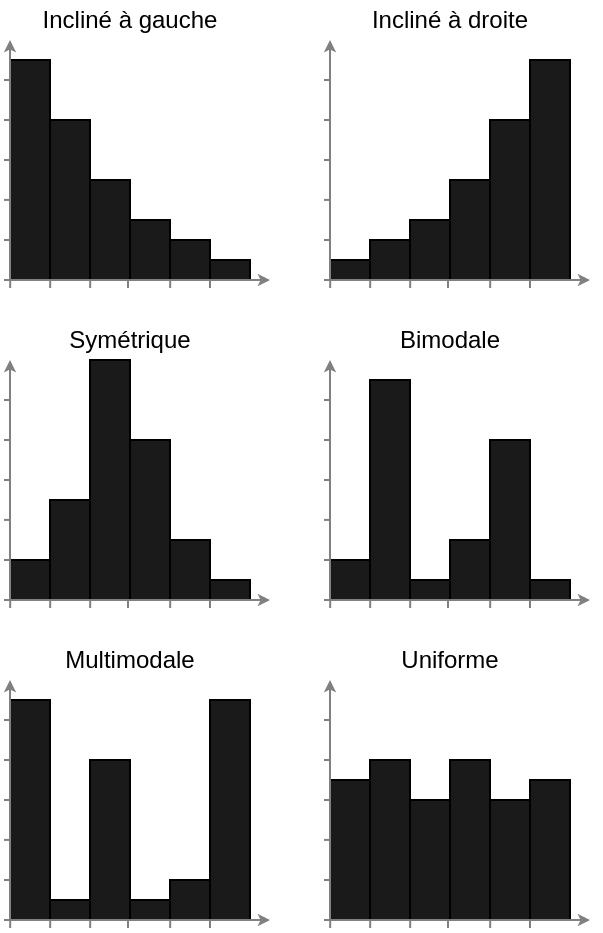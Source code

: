 <mxfile version="20.8.16" type="device"><diagram name="Page-1" id="JI2C_AWCgreuQB9VEFK7"><mxGraphModel dx="919" dy="599" grid="1" gridSize="10" guides="1" tooltips="1" connect="1" arrows="1" fold="1" page="1" pageScale="1" pageWidth="827" pageHeight="1169" math="0" shadow="0"><root><mxCell id="0"/><mxCell id="1" parent="0"/><mxCell id="PobTTA-h2yIlyyJ0iC97-1" value="" style="rounded=0;whiteSpace=wrap;html=1;fillColor=#1A1A1A;strokeColor=#000000;" vertex="1" parent="1"><mxGeometry x="200" y="210" width="20" height="110" as="geometry"/></mxCell><mxCell id="PobTTA-h2yIlyyJ0iC97-2" value="" style="rounded=0;whiteSpace=wrap;html=1;fillColor=#1A1A1A;strokeColor=#000000;" vertex="1" parent="1"><mxGeometry x="220" y="240" width="20" height="80" as="geometry"/></mxCell><mxCell id="PobTTA-h2yIlyyJ0iC97-3" value="" style="rounded=0;whiteSpace=wrap;html=1;fillColor=#1A1A1A;strokeColor=#000000;" vertex="1" parent="1"><mxGeometry x="240" y="270" width="20" height="50" as="geometry"/></mxCell><mxCell id="PobTTA-h2yIlyyJ0iC97-4" value="" style="rounded=0;whiteSpace=wrap;html=1;fillColor=#1A1A1A;strokeColor=#000000;" vertex="1" parent="1"><mxGeometry x="260" y="290" width="20" height="30" as="geometry"/></mxCell><mxCell id="PobTTA-h2yIlyyJ0iC97-5" value="" style="rounded=0;whiteSpace=wrap;html=1;fillColor=#1A1A1A;strokeColor=#000000;" vertex="1" parent="1"><mxGeometry x="280" y="300" width="20" height="20" as="geometry"/></mxCell><mxCell id="PobTTA-h2yIlyyJ0iC97-6" value="" style="rounded=0;whiteSpace=wrap;html=1;fillColor=#1A1A1A;strokeColor=#000000;" vertex="1" parent="1"><mxGeometry x="300" y="310" width="20" height="10" as="geometry"/></mxCell><mxCell id="PobTTA-h2yIlyyJ0iC97-8" value="" style="rounded=0;whiteSpace=wrap;html=1;fillColor=#1A1A1A;strokeColor=#000000;" vertex="1" parent="1"><mxGeometry x="460" y="210" width="20" height="110" as="geometry"/></mxCell><mxCell id="PobTTA-h2yIlyyJ0iC97-9" value="" style="rounded=0;whiteSpace=wrap;html=1;fillColor=#1A1A1A;strokeColor=#000000;" vertex="1" parent="1"><mxGeometry x="440" y="240" width="20" height="80" as="geometry"/></mxCell><mxCell id="PobTTA-h2yIlyyJ0iC97-10" value="" style="rounded=0;whiteSpace=wrap;html=1;fillColor=#1A1A1A;strokeColor=#000000;" vertex="1" parent="1"><mxGeometry x="420" y="270" width="20" height="50" as="geometry"/></mxCell><mxCell id="PobTTA-h2yIlyyJ0iC97-11" value="" style="rounded=0;whiteSpace=wrap;html=1;fillColor=#1A1A1A;strokeColor=#000000;" vertex="1" parent="1"><mxGeometry x="400" y="290" width="20" height="30" as="geometry"/></mxCell><mxCell id="PobTTA-h2yIlyyJ0iC97-12" value="" style="rounded=0;whiteSpace=wrap;html=1;fillColor=#1A1A1A;strokeColor=#000000;" vertex="1" parent="1"><mxGeometry x="380" y="300" width="20" height="20" as="geometry"/></mxCell><mxCell id="PobTTA-h2yIlyyJ0iC97-13" value="" style="rounded=0;whiteSpace=wrap;html=1;fillColor=#1A1A1A;strokeColor=#000000;" vertex="1" parent="1"><mxGeometry x="360" y="310" width="20" height="10" as="geometry"/></mxCell><mxCell id="PobTTA-h2yIlyyJ0iC97-14" value="" style="rounded=0;whiteSpace=wrap;html=1;fillColor=#1A1A1A;strokeColor=#000000;" vertex="1" parent="1"><mxGeometry x="240" y="360" width="20" height="120" as="geometry"/></mxCell><mxCell id="PobTTA-h2yIlyyJ0iC97-15" value="" style="rounded=0;whiteSpace=wrap;html=1;fillColor=#1A1A1A;strokeColor=#000000;" vertex="1" parent="1"><mxGeometry x="260" y="400" width="20" height="80" as="geometry"/></mxCell><mxCell id="PobTTA-h2yIlyyJ0iC97-16" value="" style="rounded=0;whiteSpace=wrap;html=1;fillColor=#1A1A1A;strokeColor=#000000;" vertex="1" parent="1"><mxGeometry x="220" y="430" width="20" height="50" as="geometry"/></mxCell><mxCell id="PobTTA-h2yIlyyJ0iC97-17" value="" style="rounded=0;whiteSpace=wrap;html=1;fillColor=#1A1A1A;strokeColor=#000000;" vertex="1" parent="1"><mxGeometry x="280" y="450" width="20" height="30" as="geometry"/></mxCell><mxCell id="PobTTA-h2yIlyyJ0iC97-18" value="" style="rounded=0;whiteSpace=wrap;html=1;fillColor=#1A1A1A;strokeColor=#000000;" vertex="1" parent="1"><mxGeometry x="200" y="460" width="20" height="20" as="geometry"/></mxCell><mxCell id="PobTTA-h2yIlyyJ0iC97-19" value="" style="rounded=0;whiteSpace=wrap;html=1;fillColor=#1A1A1A;strokeColor=#000000;" vertex="1" parent="1"><mxGeometry x="300" y="470" width="20" height="10" as="geometry"/></mxCell><mxCell id="PobTTA-h2yIlyyJ0iC97-20" value="" style="rounded=0;whiteSpace=wrap;html=1;fillColor=#1A1A1A;strokeColor=#000000;" vertex="1" parent="1"><mxGeometry x="380" y="370" width="20" height="110" as="geometry"/></mxCell><mxCell id="PobTTA-h2yIlyyJ0iC97-21" value="" style="rounded=0;whiteSpace=wrap;html=1;fillColor=#1A1A1A;strokeColor=#000000;" vertex="1" parent="1"><mxGeometry x="440" y="400" width="20" height="80" as="geometry"/></mxCell><mxCell id="PobTTA-h2yIlyyJ0iC97-24" value="" style="rounded=0;whiteSpace=wrap;html=1;fillColor=#1A1A1A;strokeColor=#000000;" vertex="1" parent="1"><mxGeometry x="360" y="460" width="20" height="20" as="geometry"/></mxCell><mxCell id="PobTTA-h2yIlyyJ0iC97-25" value="" style="rounded=0;whiteSpace=wrap;html=1;fillColor=#1A1A1A;strokeColor=#000000;" vertex="1" parent="1"><mxGeometry x="460" y="470" width="20" height="10" as="geometry"/></mxCell><mxCell id="PobTTA-h2yIlyyJ0iC97-26" value="" style="rounded=0;whiteSpace=wrap;html=1;fillColor=#1A1A1A;strokeColor=#000000;" vertex="1" parent="1"><mxGeometry x="420" y="450" width="20" height="30" as="geometry"/></mxCell><mxCell id="PobTTA-h2yIlyyJ0iC97-27" value="" style="rounded=0;whiteSpace=wrap;html=1;fillColor=#1A1A1A;strokeColor=#000000;" vertex="1" parent="1"><mxGeometry x="400" y="470" width="20" height="10" as="geometry"/></mxCell><mxCell id="PobTTA-h2yIlyyJ0iC97-28" value="" style="rounded=0;whiteSpace=wrap;html=1;fillColor=#1A1A1A;strokeColor=#000000;" vertex="1" parent="1"><mxGeometry x="200" y="530" width="20" height="110" as="geometry"/></mxCell><mxCell id="PobTTA-h2yIlyyJ0iC97-29" value="" style="rounded=0;whiteSpace=wrap;html=1;fillColor=#1A1A1A;strokeColor=#000000;" vertex="1" parent="1"><mxGeometry x="240" y="560" width="20" height="80" as="geometry"/></mxCell><mxCell id="PobTTA-h2yIlyyJ0iC97-30" value="" style="rounded=0;whiteSpace=wrap;html=1;fillColor=#1A1A1A;strokeColor=#000000;" vertex="1" parent="1"><mxGeometry x="280" y="620" width="20" height="20" as="geometry"/></mxCell><mxCell id="PobTTA-h2yIlyyJ0iC97-31" value="" style="rounded=0;whiteSpace=wrap;html=1;fillColor=#1A1A1A;strokeColor=#000000;" vertex="1" parent="1"><mxGeometry x="260" y="630" width="20" height="10" as="geometry"/></mxCell><mxCell id="PobTTA-h2yIlyyJ0iC97-33" value="" style="rounded=0;whiteSpace=wrap;html=1;fillColor=#1A1A1A;strokeColor=#000000;" vertex="1" parent="1"><mxGeometry x="220" y="630" width="20" height="10" as="geometry"/></mxCell><mxCell id="PobTTA-h2yIlyyJ0iC97-34" value="Symétrique" style="text;html=1;strokeColor=none;fillColor=none;align=center;verticalAlign=middle;whiteSpace=wrap;rounded=0;" vertex="1" parent="1"><mxGeometry x="200" y="340" width="120" height="20" as="geometry"/></mxCell><mxCell id="PobTTA-h2yIlyyJ0iC97-35" value="Bimodale" style="text;html=1;strokeColor=none;fillColor=none;align=center;verticalAlign=middle;whiteSpace=wrap;rounded=0;" vertex="1" parent="1"><mxGeometry x="360" y="340" width="120" height="20" as="geometry"/></mxCell><mxCell id="PobTTA-h2yIlyyJ0iC97-36" value="Incliné à gauche" style="text;html=1;strokeColor=none;fillColor=none;align=center;verticalAlign=middle;whiteSpace=wrap;rounded=0;" vertex="1" parent="1"><mxGeometry x="200" y="180" width="120" height="20" as="geometry"/></mxCell><mxCell id="PobTTA-h2yIlyyJ0iC97-37" value="Incliné à droite" style="text;html=1;strokeColor=none;fillColor=none;align=center;verticalAlign=middle;whiteSpace=wrap;rounded=0;" vertex="1" parent="1"><mxGeometry x="360" y="180" width="120" height="20" as="geometry"/></mxCell><mxCell id="PobTTA-h2yIlyyJ0iC97-38" value="" style="rounded=0;whiteSpace=wrap;html=1;fillColor=#1A1A1A;strokeColor=#000000;" vertex="1" parent="1"><mxGeometry x="300" y="530" width="20" height="110" as="geometry"/></mxCell><mxCell id="PobTTA-h2yIlyyJ0iC97-39" value="Multimodale" style="text;html=1;strokeColor=none;fillColor=none;align=center;verticalAlign=middle;whiteSpace=wrap;rounded=0;" vertex="1" parent="1"><mxGeometry x="200" y="500" width="120" height="20" as="geometry"/></mxCell><mxCell id="PobTTA-h2yIlyyJ0iC97-46" value="Uniforme" style="text;html=1;strokeColor=none;fillColor=none;align=center;verticalAlign=middle;whiteSpace=wrap;rounded=0;" vertex="1" parent="1"><mxGeometry x="360" y="500" width="120" height="20" as="geometry"/></mxCell><mxCell id="PobTTA-h2yIlyyJ0iC97-50" value="" style="rounded=0;whiteSpace=wrap;html=1;fillColor=#1A1A1A;strokeColor=#000000;" vertex="1" parent="1"><mxGeometry x="380" y="560" width="20" height="80" as="geometry"/></mxCell><mxCell id="PobTTA-h2yIlyyJ0iC97-51" value="" style="rounded=0;whiteSpace=wrap;html=1;fillColor=#1A1A1A;strokeColor=#000000;" vertex="1" parent="1"><mxGeometry x="360" y="570" width="20" height="70" as="geometry"/></mxCell><mxCell id="PobTTA-h2yIlyyJ0iC97-52" value="" style="rounded=0;whiteSpace=wrap;html=1;fillColor=#1A1A1A;strokeColor=#000000;" vertex="1" parent="1"><mxGeometry x="400" y="580" width="20" height="60" as="geometry"/></mxCell><mxCell id="PobTTA-h2yIlyyJ0iC97-53" value="" style="rounded=0;whiteSpace=wrap;html=1;fillColor=#1A1A1A;strokeColor=#000000;" vertex="1" parent="1"><mxGeometry x="420" y="560" width="20" height="80" as="geometry"/></mxCell><mxCell id="PobTTA-h2yIlyyJ0iC97-54" value="" style="rounded=0;whiteSpace=wrap;html=1;fillColor=#1A1A1A;strokeColor=#000000;" vertex="1" parent="1"><mxGeometry x="460" y="570" width="20" height="70" as="geometry"/></mxCell><mxCell id="PobTTA-h2yIlyyJ0iC97-55" value="" style="rounded=0;whiteSpace=wrap;html=1;fillColor=#1A1A1A;strokeColor=#000000;" vertex="1" parent="1"><mxGeometry x="440" y="580" width="20" height="60" as="geometry"/></mxCell><mxCell id="PobTTA-h2yIlyyJ0iC97-149" value="" style="group" vertex="1" connectable="0" parent="1"><mxGeometry x="197" y="520" width="123" height="124.0" as="geometry"/></mxCell><mxCell id="PobTTA-h2yIlyyJ0iC97-69" value="" style="endArrow=classic;html=1;rounded=0;strokeColor=#808080;endSize=3;" edge="1" parent="PobTTA-h2yIlyyJ0iC97-149"><mxGeometry width="50" height="50" relative="1" as="geometry"><mxPoint x="3" y="120" as="sourcePoint"/><mxPoint x="3" as="targetPoint"/></mxGeometry></mxCell><mxCell id="PobTTA-h2yIlyyJ0iC97-70" value="" style="endArrow=classic;html=1;rounded=0;strokeColor=#808080;endSize=3;" edge="1" parent="PobTTA-h2yIlyyJ0iC97-149"><mxGeometry width="50" height="50" relative="1" as="geometry"><mxPoint x="3" y="120" as="sourcePoint"/><mxPoint x="133" y="120" as="targetPoint"/></mxGeometry></mxCell><mxCell id="PobTTA-h2yIlyyJ0iC97-114" value="" style="group" vertex="1" connectable="0" parent="PobTTA-h2yIlyyJ0iC97-149"><mxGeometry y="20" width="3" height="100" as="geometry"/></mxCell><mxCell id="PobTTA-h2yIlyyJ0iC97-115" value="" style="endArrow=none;html=1;rounded=0;strokeColor=#808080;fontSize=11;fontColor=#CCCCCC;" edge="1" parent="PobTTA-h2yIlyyJ0iC97-114"><mxGeometry width="50" height="50" relative="1" as="geometry"><mxPoint as="sourcePoint"/><mxPoint x="3" as="targetPoint"/></mxGeometry></mxCell><mxCell id="PobTTA-h2yIlyyJ0iC97-116" value="" style="endArrow=none;html=1;rounded=0;strokeColor=#808080;fontSize=11;fontColor=#CCCCCC;" edge="1" parent="PobTTA-h2yIlyyJ0iC97-114"><mxGeometry width="50" height="50" relative="1" as="geometry"><mxPoint y="20" as="sourcePoint"/><mxPoint x="3" y="20" as="targetPoint"/></mxGeometry></mxCell><mxCell id="PobTTA-h2yIlyyJ0iC97-117" value="" style="endArrow=none;html=1;rounded=0;strokeColor=#808080;fontSize=11;fontColor=#CCCCCC;" edge="1" parent="PobTTA-h2yIlyyJ0iC97-114"><mxGeometry width="50" height="50" relative="1" as="geometry"><mxPoint y="40" as="sourcePoint"/><mxPoint x="3" y="40" as="targetPoint"/></mxGeometry></mxCell><mxCell id="PobTTA-h2yIlyyJ0iC97-118" value="" style="endArrow=none;html=1;rounded=0;strokeColor=#808080;fontSize=11;fontColor=#CCCCCC;" edge="1" parent="PobTTA-h2yIlyyJ0iC97-114"><mxGeometry width="50" height="50" relative="1" as="geometry"><mxPoint y="59.95" as="sourcePoint"/><mxPoint x="3" y="59.95" as="targetPoint"/></mxGeometry></mxCell><mxCell id="PobTTA-h2yIlyyJ0iC97-119" value="" style="endArrow=none;html=1;rounded=0;strokeColor=#808080;fontSize=11;fontColor=#CCCCCC;" edge="1" parent="PobTTA-h2yIlyyJ0iC97-114"><mxGeometry width="50" height="50" relative="1" as="geometry"><mxPoint y="80" as="sourcePoint"/><mxPoint x="3" y="80" as="targetPoint"/></mxGeometry></mxCell><mxCell id="PobTTA-h2yIlyyJ0iC97-120" value="" style="endArrow=none;html=1;rounded=0;strokeColor=#808080;fontSize=11;fontColor=#CCCCCC;" edge="1" parent="PobTTA-h2yIlyyJ0iC97-114"><mxGeometry width="50" height="50" relative="1" as="geometry"><mxPoint y="100" as="sourcePoint"/><mxPoint x="3" y="100" as="targetPoint"/></mxGeometry></mxCell><mxCell id="PobTTA-h2yIlyyJ0iC97-128" value="" style="group" vertex="1" connectable="0" parent="PobTTA-h2yIlyyJ0iC97-149"><mxGeometry x="3.09" y="120" width="99.91" height="4.0" as="geometry"/></mxCell><mxCell id="PobTTA-h2yIlyyJ0iC97-129" value="" style="endArrow=none;html=1;rounded=0;strokeColor=#808080;fontSize=11;fontColor=#CCCCCC;" edge="1" parent="PobTTA-h2yIlyyJ0iC97-128"><mxGeometry width="50" height="50" relative="1" as="geometry"><mxPoint y="4.0" as="sourcePoint"/><mxPoint y="5.684e-14" as="targetPoint"/></mxGeometry></mxCell><mxCell id="PobTTA-h2yIlyyJ0iC97-130" value="" style="endArrow=none;html=1;rounded=0;strokeColor=#808080;fontSize=11;fontColor=#CCCCCC;" edge="1" parent="PobTTA-h2yIlyyJ0iC97-128"><mxGeometry width="50" height="50" relative="1" as="geometry"><mxPoint x="20" y="4.0" as="sourcePoint"/><mxPoint x="20" y="5.684e-14" as="targetPoint"/></mxGeometry></mxCell><mxCell id="PobTTA-h2yIlyyJ0iC97-131" value="" style="endArrow=none;html=1;rounded=0;strokeColor=#808080;fontSize=11;fontColor=#CCCCCC;" edge="1" parent="PobTTA-h2yIlyyJ0iC97-128"><mxGeometry width="50" height="50" relative="1" as="geometry"><mxPoint x="40" y="4.0" as="sourcePoint"/><mxPoint x="40" as="targetPoint"/></mxGeometry></mxCell><mxCell id="PobTTA-h2yIlyyJ0iC97-132" value="" style="endArrow=none;html=1;rounded=0;strokeColor=#808080;fontSize=11;fontColor=#CCCCCC;" edge="1" parent="PobTTA-h2yIlyyJ0iC97-128"><mxGeometry width="50" height="50" relative="1" as="geometry"><mxPoint x="58.91" y="4.0" as="sourcePoint"/><mxPoint x="58.91" as="targetPoint"/></mxGeometry></mxCell><mxCell id="PobTTA-h2yIlyyJ0iC97-133" value="" style="endArrow=none;html=1;rounded=0;strokeColor=#808080;fontSize=11;fontColor=#CCCCCC;" edge="1" parent="PobTTA-h2yIlyyJ0iC97-128"><mxGeometry width="50" height="50" relative="1" as="geometry"><mxPoint x="80" y="4.0" as="sourcePoint"/><mxPoint x="80" as="targetPoint"/></mxGeometry></mxCell><mxCell id="PobTTA-h2yIlyyJ0iC97-134" value="" style="endArrow=none;html=1;rounded=0;strokeColor=#808080;fontSize=11;fontColor=#CCCCCC;" edge="1" parent="PobTTA-h2yIlyyJ0iC97-128"><mxGeometry width="50" height="50" relative="1" as="geometry"><mxPoint x="99.91" y="4.0" as="sourcePoint"/><mxPoint x="99.91" as="targetPoint"/></mxGeometry></mxCell><mxCell id="PobTTA-h2yIlyyJ0iC97-150" value="" style="group" vertex="1" connectable="0" parent="1"><mxGeometry x="357" y="520" width="123" height="124.0" as="geometry"/></mxCell><mxCell id="PobTTA-h2yIlyyJ0iC97-151" value="" style="endArrow=classic;html=1;rounded=0;strokeColor=#808080;endSize=3;" edge="1" parent="PobTTA-h2yIlyyJ0iC97-150"><mxGeometry width="50" height="50" relative="1" as="geometry"><mxPoint x="3" y="120" as="sourcePoint"/><mxPoint x="3" as="targetPoint"/></mxGeometry></mxCell><mxCell id="PobTTA-h2yIlyyJ0iC97-152" value="" style="endArrow=classic;html=1;rounded=0;strokeColor=#808080;endSize=3;" edge="1" parent="PobTTA-h2yIlyyJ0iC97-150"><mxGeometry width="50" height="50" relative="1" as="geometry"><mxPoint x="3" y="120" as="sourcePoint"/><mxPoint x="133" y="120" as="targetPoint"/></mxGeometry></mxCell><mxCell id="PobTTA-h2yIlyyJ0iC97-153" value="" style="group" vertex="1" connectable="0" parent="PobTTA-h2yIlyyJ0iC97-150"><mxGeometry y="20" width="3" height="100" as="geometry"/></mxCell><mxCell id="PobTTA-h2yIlyyJ0iC97-154" value="" style="endArrow=none;html=1;rounded=0;strokeColor=#808080;fontSize=11;fontColor=#CCCCCC;" edge="1" parent="PobTTA-h2yIlyyJ0iC97-153"><mxGeometry width="50" height="50" relative="1" as="geometry"><mxPoint as="sourcePoint"/><mxPoint x="3" as="targetPoint"/></mxGeometry></mxCell><mxCell id="PobTTA-h2yIlyyJ0iC97-155" value="" style="endArrow=none;html=1;rounded=0;strokeColor=#808080;fontSize=11;fontColor=#CCCCCC;" edge="1" parent="PobTTA-h2yIlyyJ0iC97-153"><mxGeometry width="50" height="50" relative="1" as="geometry"><mxPoint y="20" as="sourcePoint"/><mxPoint x="3" y="20" as="targetPoint"/></mxGeometry></mxCell><mxCell id="PobTTA-h2yIlyyJ0iC97-156" value="" style="endArrow=none;html=1;rounded=0;strokeColor=#808080;fontSize=11;fontColor=#CCCCCC;" edge="1" parent="PobTTA-h2yIlyyJ0iC97-153"><mxGeometry width="50" height="50" relative="1" as="geometry"><mxPoint y="40" as="sourcePoint"/><mxPoint x="3" y="40" as="targetPoint"/></mxGeometry></mxCell><mxCell id="PobTTA-h2yIlyyJ0iC97-157" value="" style="endArrow=none;html=1;rounded=0;strokeColor=#808080;fontSize=11;fontColor=#CCCCCC;" edge="1" parent="PobTTA-h2yIlyyJ0iC97-153"><mxGeometry width="50" height="50" relative="1" as="geometry"><mxPoint y="59.95" as="sourcePoint"/><mxPoint x="3" y="59.95" as="targetPoint"/></mxGeometry></mxCell><mxCell id="PobTTA-h2yIlyyJ0iC97-158" value="" style="endArrow=none;html=1;rounded=0;strokeColor=#808080;fontSize=11;fontColor=#CCCCCC;" edge="1" parent="PobTTA-h2yIlyyJ0iC97-153"><mxGeometry width="50" height="50" relative="1" as="geometry"><mxPoint y="80" as="sourcePoint"/><mxPoint x="3" y="80" as="targetPoint"/></mxGeometry></mxCell><mxCell id="PobTTA-h2yIlyyJ0iC97-159" value="" style="endArrow=none;html=1;rounded=0;strokeColor=#808080;fontSize=11;fontColor=#CCCCCC;" edge="1" parent="PobTTA-h2yIlyyJ0iC97-153"><mxGeometry width="50" height="50" relative="1" as="geometry"><mxPoint y="100" as="sourcePoint"/><mxPoint x="3" y="100" as="targetPoint"/></mxGeometry></mxCell><mxCell id="PobTTA-h2yIlyyJ0iC97-160" value="" style="group" vertex="1" connectable="0" parent="PobTTA-h2yIlyyJ0iC97-150"><mxGeometry x="3.09" y="120" width="99.91" height="4.0" as="geometry"/></mxCell><mxCell id="PobTTA-h2yIlyyJ0iC97-161" value="" style="endArrow=none;html=1;rounded=0;strokeColor=#808080;fontSize=11;fontColor=#CCCCCC;" edge="1" parent="PobTTA-h2yIlyyJ0iC97-160"><mxGeometry width="50" height="50" relative="1" as="geometry"><mxPoint y="4.0" as="sourcePoint"/><mxPoint y="5.684e-14" as="targetPoint"/></mxGeometry></mxCell><mxCell id="PobTTA-h2yIlyyJ0iC97-162" value="" style="endArrow=none;html=1;rounded=0;strokeColor=#808080;fontSize=11;fontColor=#CCCCCC;" edge="1" parent="PobTTA-h2yIlyyJ0iC97-160"><mxGeometry width="50" height="50" relative="1" as="geometry"><mxPoint x="20" y="4.0" as="sourcePoint"/><mxPoint x="20" y="5.684e-14" as="targetPoint"/></mxGeometry></mxCell><mxCell id="PobTTA-h2yIlyyJ0iC97-163" value="" style="endArrow=none;html=1;rounded=0;strokeColor=#808080;fontSize=11;fontColor=#CCCCCC;" edge="1" parent="PobTTA-h2yIlyyJ0iC97-160"><mxGeometry width="50" height="50" relative="1" as="geometry"><mxPoint x="40" y="4.0" as="sourcePoint"/><mxPoint x="40" as="targetPoint"/></mxGeometry></mxCell><mxCell id="PobTTA-h2yIlyyJ0iC97-164" value="" style="endArrow=none;html=1;rounded=0;strokeColor=#808080;fontSize=11;fontColor=#CCCCCC;" edge="1" parent="PobTTA-h2yIlyyJ0iC97-160"><mxGeometry width="50" height="50" relative="1" as="geometry"><mxPoint x="58.91" y="4.0" as="sourcePoint"/><mxPoint x="58.91" as="targetPoint"/></mxGeometry></mxCell><mxCell id="PobTTA-h2yIlyyJ0iC97-165" value="" style="endArrow=none;html=1;rounded=0;strokeColor=#808080;fontSize=11;fontColor=#CCCCCC;" edge="1" parent="PobTTA-h2yIlyyJ0iC97-160"><mxGeometry width="50" height="50" relative="1" as="geometry"><mxPoint x="80" y="4.0" as="sourcePoint"/><mxPoint x="80" as="targetPoint"/></mxGeometry></mxCell><mxCell id="PobTTA-h2yIlyyJ0iC97-166" value="" style="endArrow=none;html=1;rounded=0;strokeColor=#808080;fontSize=11;fontColor=#CCCCCC;" edge="1" parent="PobTTA-h2yIlyyJ0iC97-160"><mxGeometry width="50" height="50" relative="1" as="geometry"><mxPoint x="99.91" y="4.0" as="sourcePoint"/><mxPoint x="99.91" as="targetPoint"/></mxGeometry></mxCell><mxCell id="PobTTA-h2yIlyyJ0iC97-167" value="" style="group" vertex="1" connectable="0" parent="1"><mxGeometry x="357" y="360" width="123" height="124.0" as="geometry"/></mxCell><mxCell id="PobTTA-h2yIlyyJ0iC97-168" value="" style="endArrow=classic;html=1;rounded=0;strokeColor=#808080;endSize=3;" edge="1" parent="PobTTA-h2yIlyyJ0iC97-167"><mxGeometry width="50" height="50" relative="1" as="geometry"><mxPoint x="3" y="120" as="sourcePoint"/><mxPoint x="3" as="targetPoint"/></mxGeometry></mxCell><mxCell id="PobTTA-h2yIlyyJ0iC97-169" value="" style="endArrow=classic;html=1;rounded=0;strokeColor=#808080;endSize=3;" edge="1" parent="PobTTA-h2yIlyyJ0iC97-167"><mxGeometry width="50" height="50" relative="1" as="geometry"><mxPoint x="3" y="120" as="sourcePoint"/><mxPoint x="133" y="120" as="targetPoint"/></mxGeometry></mxCell><mxCell id="PobTTA-h2yIlyyJ0iC97-170" value="" style="group" vertex="1" connectable="0" parent="PobTTA-h2yIlyyJ0iC97-167"><mxGeometry y="20" width="3" height="100" as="geometry"/></mxCell><mxCell id="PobTTA-h2yIlyyJ0iC97-171" value="" style="endArrow=none;html=1;rounded=0;strokeColor=#808080;fontSize=11;fontColor=#CCCCCC;" edge="1" parent="PobTTA-h2yIlyyJ0iC97-170"><mxGeometry width="50" height="50" relative="1" as="geometry"><mxPoint as="sourcePoint"/><mxPoint x="3" as="targetPoint"/></mxGeometry></mxCell><mxCell id="PobTTA-h2yIlyyJ0iC97-172" value="" style="endArrow=none;html=1;rounded=0;strokeColor=#808080;fontSize=11;fontColor=#CCCCCC;" edge="1" parent="PobTTA-h2yIlyyJ0iC97-170"><mxGeometry width="50" height="50" relative="1" as="geometry"><mxPoint y="20" as="sourcePoint"/><mxPoint x="3" y="20" as="targetPoint"/></mxGeometry></mxCell><mxCell id="PobTTA-h2yIlyyJ0iC97-173" value="" style="endArrow=none;html=1;rounded=0;strokeColor=#808080;fontSize=11;fontColor=#CCCCCC;" edge="1" parent="PobTTA-h2yIlyyJ0iC97-170"><mxGeometry width="50" height="50" relative="1" as="geometry"><mxPoint y="40" as="sourcePoint"/><mxPoint x="3" y="40" as="targetPoint"/></mxGeometry></mxCell><mxCell id="PobTTA-h2yIlyyJ0iC97-174" value="" style="endArrow=none;html=1;rounded=0;strokeColor=#808080;fontSize=11;fontColor=#CCCCCC;" edge="1" parent="PobTTA-h2yIlyyJ0iC97-170"><mxGeometry width="50" height="50" relative="1" as="geometry"><mxPoint y="59.95" as="sourcePoint"/><mxPoint x="3" y="59.95" as="targetPoint"/></mxGeometry></mxCell><mxCell id="PobTTA-h2yIlyyJ0iC97-175" value="" style="endArrow=none;html=1;rounded=0;strokeColor=#808080;fontSize=11;fontColor=#CCCCCC;" edge="1" parent="PobTTA-h2yIlyyJ0iC97-170"><mxGeometry width="50" height="50" relative="1" as="geometry"><mxPoint y="80" as="sourcePoint"/><mxPoint x="3" y="80" as="targetPoint"/></mxGeometry></mxCell><mxCell id="PobTTA-h2yIlyyJ0iC97-176" value="" style="endArrow=none;html=1;rounded=0;strokeColor=#808080;fontSize=11;fontColor=#CCCCCC;" edge="1" parent="PobTTA-h2yIlyyJ0iC97-170"><mxGeometry width="50" height="50" relative="1" as="geometry"><mxPoint y="100" as="sourcePoint"/><mxPoint x="3" y="100" as="targetPoint"/></mxGeometry></mxCell><mxCell id="PobTTA-h2yIlyyJ0iC97-177" value="" style="group" vertex="1" connectable="0" parent="PobTTA-h2yIlyyJ0iC97-167"><mxGeometry x="3.09" y="120" width="99.91" height="4.0" as="geometry"/></mxCell><mxCell id="PobTTA-h2yIlyyJ0iC97-178" value="" style="endArrow=none;html=1;rounded=0;strokeColor=#808080;fontSize=11;fontColor=#CCCCCC;" edge="1" parent="PobTTA-h2yIlyyJ0iC97-177"><mxGeometry width="50" height="50" relative="1" as="geometry"><mxPoint y="4.0" as="sourcePoint"/><mxPoint y="5.684e-14" as="targetPoint"/></mxGeometry></mxCell><mxCell id="PobTTA-h2yIlyyJ0iC97-179" value="" style="endArrow=none;html=1;rounded=0;strokeColor=#808080;fontSize=11;fontColor=#CCCCCC;" edge="1" parent="PobTTA-h2yIlyyJ0iC97-177"><mxGeometry width="50" height="50" relative="1" as="geometry"><mxPoint x="20" y="4.0" as="sourcePoint"/><mxPoint x="20" y="5.684e-14" as="targetPoint"/></mxGeometry></mxCell><mxCell id="PobTTA-h2yIlyyJ0iC97-180" value="" style="endArrow=none;html=1;rounded=0;strokeColor=#808080;fontSize=11;fontColor=#CCCCCC;" edge="1" parent="PobTTA-h2yIlyyJ0iC97-177"><mxGeometry width="50" height="50" relative="1" as="geometry"><mxPoint x="40" y="4.0" as="sourcePoint"/><mxPoint x="40" as="targetPoint"/></mxGeometry></mxCell><mxCell id="PobTTA-h2yIlyyJ0iC97-181" value="" style="endArrow=none;html=1;rounded=0;strokeColor=#808080;fontSize=11;fontColor=#CCCCCC;" edge="1" parent="PobTTA-h2yIlyyJ0iC97-177"><mxGeometry width="50" height="50" relative="1" as="geometry"><mxPoint x="58.91" y="4.0" as="sourcePoint"/><mxPoint x="58.91" as="targetPoint"/></mxGeometry></mxCell><mxCell id="PobTTA-h2yIlyyJ0iC97-182" value="" style="endArrow=none;html=1;rounded=0;strokeColor=#808080;fontSize=11;fontColor=#CCCCCC;" edge="1" parent="PobTTA-h2yIlyyJ0iC97-177"><mxGeometry width="50" height="50" relative="1" as="geometry"><mxPoint x="80" y="4.0" as="sourcePoint"/><mxPoint x="80" as="targetPoint"/></mxGeometry></mxCell><mxCell id="PobTTA-h2yIlyyJ0iC97-183" value="" style="endArrow=none;html=1;rounded=0;strokeColor=#808080;fontSize=11;fontColor=#CCCCCC;" edge="1" parent="PobTTA-h2yIlyyJ0iC97-177"><mxGeometry width="50" height="50" relative="1" as="geometry"><mxPoint x="99.91" y="4.0" as="sourcePoint"/><mxPoint x="99.91" as="targetPoint"/></mxGeometry></mxCell><mxCell id="PobTTA-h2yIlyyJ0iC97-184" value="" style="group" vertex="1" connectable="0" parent="1"><mxGeometry x="197" y="360" width="123" height="124.0" as="geometry"/></mxCell><mxCell id="PobTTA-h2yIlyyJ0iC97-185" value="" style="endArrow=classic;html=1;rounded=0;strokeColor=#808080;endSize=3;" edge="1" parent="PobTTA-h2yIlyyJ0iC97-184"><mxGeometry width="50" height="50" relative="1" as="geometry"><mxPoint x="3" y="120" as="sourcePoint"/><mxPoint x="3" as="targetPoint"/></mxGeometry></mxCell><mxCell id="PobTTA-h2yIlyyJ0iC97-186" value="" style="endArrow=classic;html=1;rounded=0;strokeColor=#808080;endSize=3;" edge="1" parent="PobTTA-h2yIlyyJ0iC97-184"><mxGeometry width="50" height="50" relative="1" as="geometry"><mxPoint x="3" y="120" as="sourcePoint"/><mxPoint x="133" y="120" as="targetPoint"/></mxGeometry></mxCell><mxCell id="PobTTA-h2yIlyyJ0iC97-187" value="" style="group" vertex="1" connectable="0" parent="PobTTA-h2yIlyyJ0iC97-184"><mxGeometry y="20" width="3" height="100" as="geometry"/></mxCell><mxCell id="PobTTA-h2yIlyyJ0iC97-188" value="" style="endArrow=none;html=1;rounded=0;strokeColor=#808080;fontSize=11;fontColor=#CCCCCC;" edge="1" parent="PobTTA-h2yIlyyJ0iC97-187"><mxGeometry width="50" height="50" relative="1" as="geometry"><mxPoint as="sourcePoint"/><mxPoint x="3" as="targetPoint"/></mxGeometry></mxCell><mxCell id="PobTTA-h2yIlyyJ0iC97-189" value="" style="endArrow=none;html=1;rounded=0;strokeColor=#808080;fontSize=11;fontColor=#CCCCCC;" edge="1" parent="PobTTA-h2yIlyyJ0iC97-187"><mxGeometry width="50" height="50" relative="1" as="geometry"><mxPoint y="20" as="sourcePoint"/><mxPoint x="3" y="20" as="targetPoint"/></mxGeometry></mxCell><mxCell id="PobTTA-h2yIlyyJ0iC97-190" value="" style="endArrow=none;html=1;rounded=0;strokeColor=#808080;fontSize=11;fontColor=#CCCCCC;" edge="1" parent="PobTTA-h2yIlyyJ0iC97-187"><mxGeometry width="50" height="50" relative="1" as="geometry"><mxPoint y="40" as="sourcePoint"/><mxPoint x="3" y="40" as="targetPoint"/></mxGeometry></mxCell><mxCell id="PobTTA-h2yIlyyJ0iC97-191" value="" style="endArrow=none;html=1;rounded=0;strokeColor=#808080;fontSize=11;fontColor=#CCCCCC;" edge="1" parent="PobTTA-h2yIlyyJ0iC97-187"><mxGeometry width="50" height="50" relative="1" as="geometry"><mxPoint y="59.95" as="sourcePoint"/><mxPoint x="3" y="59.95" as="targetPoint"/></mxGeometry></mxCell><mxCell id="PobTTA-h2yIlyyJ0iC97-192" value="" style="endArrow=none;html=1;rounded=0;strokeColor=#808080;fontSize=11;fontColor=#CCCCCC;" edge="1" parent="PobTTA-h2yIlyyJ0iC97-187"><mxGeometry width="50" height="50" relative="1" as="geometry"><mxPoint y="80" as="sourcePoint"/><mxPoint x="3" y="80" as="targetPoint"/></mxGeometry></mxCell><mxCell id="PobTTA-h2yIlyyJ0iC97-193" value="" style="endArrow=none;html=1;rounded=0;strokeColor=#808080;fontSize=11;fontColor=#CCCCCC;" edge="1" parent="PobTTA-h2yIlyyJ0iC97-187"><mxGeometry width="50" height="50" relative="1" as="geometry"><mxPoint y="100" as="sourcePoint"/><mxPoint x="3" y="100" as="targetPoint"/></mxGeometry></mxCell><mxCell id="PobTTA-h2yIlyyJ0iC97-194" value="" style="group" vertex="1" connectable="0" parent="PobTTA-h2yIlyyJ0iC97-184"><mxGeometry x="3.09" y="120" width="99.91" height="4.0" as="geometry"/></mxCell><mxCell id="PobTTA-h2yIlyyJ0iC97-195" value="" style="endArrow=none;html=1;rounded=0;strokeColor=#808080;fontSize=11;fontColor=#CCCCCC;" edge="1" parent="PobTTA-h2yIlyyJ0iC97-194"><mxGeometry width="50" height="50" relative="1" as="geometry"><mxPoint y="4.0" as="sourcePoint"/><mxPoint y="5.684e-14" as="targetPoint"/></mxGeometry></mxCell><mxCell id="PobTTA-h2yIlyyJ0iC97-196" value="" style="endArrow=none;html=1;rounded=0;strokeColor=#808080;fontSize=11;fontColor=#CCCCCC;" edge="1" parent="PobTTA-h2yIlyyJ0iC97-194"><mxGeometry width="50" height="50" relative="1" as="geometry"><mxPoint x="20" y="4.0" as="sourcePoint"/><mxPoint x="20" y="5.684e-14" as="targetPoint"/></mxGeometry></mxCell><mxCell id="PobTTA-h2yIlyyJ0iC97-197" value="" style="endArrow=none;html=1;rounded=0;strokeColor=#808080;fontSize=11;fontColor=#CCCCCC;" edge="1" parent="PobTTA-h2yIlyyJ0iC97-194"><mxGeometry width="50" height="50" relative="1" as="geometry"><mxPoint x="40" y="4.0" as="sourcePoint"/><mxPoint x="40" as="targetPoint"/></mxGeometry></mxCell><mxCell id="PobTTA-h2yIlyyJ0iC97-198" value="" style="endArrow=none;html=1;rounded=0;strokeColor=#808080;fontSize=11;fontColor=#CCCCCC;" edge="1" parent="PobTTA-h2yIlyyJ0iC97-194"><mxGeometry width="50" height="50" relative="1" as="geometry"><mxPoint x="58.91" y="4.0" as="sourcePoint"/><mxPoint x="58.91" as="targetPoint"/></mxGeometry></mxCell><mxCell id="PobTTA-h2yIlyyJ0iC97-199" value="" style="endArrow=none;html=1;rounded=0;strokeColor=#808080;fontSize=11;fontColor=#CCCCCC;" edge="1" parent="PobTTA-h2yIlyyJ0iC97-194"><mxGeometry width="50" height="50" relative="1" as="geometry"><mxPoint x="80" y="4.0" as="sourcePoint"/><mxPoint x="80" as="targetPoint"/></mxGeometry></mxCell><mxCell id="PobTTA-h2yIlyyJ0iC97-200" value="" style="endArrow=none;html=1;rounded=0;strokeColor=#808080;fontSize=11;fontColor=#CCCCCC;" edge="1" parent="PobTTA-h2yIlyyJ0iC97-194"><mxGeometry width="50" height="50" relative="1" as="geometry"><mxPoint x="99.91" y="4.0" as="sourcePoint"/><mxPoint x="99.91" as="targetPoint"/></mxGeometry></mxCell><mxCell id="PobTTA-h2yIlyyJ0iC97-201" value="" style="group" vertex="1" connectable="0" parent="1"><mxGeometry x="357" y="200" width="123" height="124.0" as="geometry"/></mxCell><mxCell id="PobTTA-h2yIlyyJ0iC97-202" value="" style="endArrow=classic;html=1;rounded=0;strokeColor=#808080;endSize=3;" edge="1" parent="PobTTA-h2yIlyyJ0iC97-201"><mxGeometry width="50" height="50" relative="1" as="geometry"><mxPoint x="3" y="120" as="sourcePoint"/><mxPoint x="3" as="targetPoint"/></mxGeometry></mxCell><mxCell id="PobTTA-h2yIlyyJ0iC97-203" value="" style="endArrow=classic;html=1;rounded=0;strokeColor=#808080;endSize=3;" edge="1" parent="PobTTA-h2yIlyyJ0iC97-201"><mxGeometry width="50" height="50" relative="1" as="geometry"><mxPoint x="3" y="120" as="sourcePoint"/><mxPoint x="133" y="120" as="targetPoint"/></mxGeometry></mxCell><mxCell id="PobTTA-h2yIlyyJ0iC97-204" value="" style="group" vertex="1" connectable="0" parent="PobTTA-h2yIlyyJ0iC97-201"><mxGeometry y="20" width="3" height="100" as="geometry"/></mxCell><mxCell id="PobTTA-h2yIlyyJ0iC97-205" value="" style="endArrow=none;html=1;rounded=0;strokeColor=#808080;fontSize=11;fontColor=#CCCCCC;" edge="1" parent="PobTTA-h2yIlyyJ0iC97-204"><mxGeometry width="50" height="50" relative="1" as="geometry"><mxPoint as="sourcePoint"/><mxPoint x="3" as="targetPoint"/></mxGeometry></mxCell><mxCell id="PobTTA-h2yIlyyJ0iC97-206" value="" style="endArrow=none;html=1;rounded=0;strokeColor=#808080;fontSize=11;fontColor=#CCCCCC;" edge="1" parent="PobTTA-h2yIlyyJ0iC97-204"><mxGeometry width="50" height="50" relative="1" as="geometry"><mxPoint y="20" as="sourcePoint"/><mxPoint x="3" y="20" as="targetPoint"/></mxGeometry></mxCell><mxCell id="PobTTA-h2yIlyyJ0iC97-207" value="" style="endArrow=none;html=1;rounded=0;strokeColor=#808080;fontSize=11;fontColor=#CCCCCC;" edge="1" parent="PobTTA-h2yIlyyJ0iC97-204"><mxGeometry width="50" height="50" relative="1" as="geometry"><mxPoint y="40" as="sourcePoint"/><mxPoint x="3" y="40" as="targetPoint"/></mxGeometry></mxCell><mxCell id="PobTTA-h2yIlyyJ0iC97-208" value="" style="endArrow=none;html=1;rounded=0;strokeColor=#808080;fontSize=11;fontColor=#CCCCCC;" edge="1" parent="PobTTA-h2yIlyyJ0iC97-204"><mxGeometry width="50" height="50" relative="1" as="geometry"><mxPoint y="59.95" as="sourcePoint"/><mxPoint x="3" y="59.95" as="targetPoint"/></mxGeometry></mxCell><mxCell id="PobTTA-h2yIlyyJ0iC97-209" value="" style="endArrow=none;html=1;rounded=0;strokeColor=#808080;fontSize=11;fontColor=#CCCCCC;" edge="1" parent="PobTTA-h2yIlyyJ0iC97-204"><mxGeometry width="50" height="50" relative="1" as="geometry"><mxPoint y="80" as="sourcePoint"/><mxPoint x="3" y="80" as="targetPoint"/></mxGeometry></mxCell><mxCell id="PobTTA-h2yIlyyJ0iC97-210" value="" style="endArrow=none;html=1;rounded=0;strokeColor=#808080;fontSize=11;fontColor=#CCCCCC;" edge="1" parent="PobTTA-h2yIlyyJ0iC97-204"><mxGeometry width="50" height="50" relative="1" as="geometry"><mxPoint y="100" as="sourcePoint"/><mxPoint x="3" y="100" as="targetPoint"/></mxGeometry></mxCell><mxCell id="PobTTA-h2yIlyyJ0iC97-211" value="" style="group" vertex="1" connectable="0" parent="PobTTA-h2yIlyyJ0iC97-201"><mxGeometry x="3.09" y="120" width="99.91" height="4.0" as="geometry"/></mxCell><mxCell id="PobTTA-h2yIlyyJ0iC97-212" value="" style="endArrow=none;html=1;rounded=0;strokeColor=#808080;fontSize=11;fontColor=#CCCCCC;" edge="1" parent="PobTTA-h2yIlyyJ0iC97-211"><mxGeometry width="50" height="50" relative="1" as="geometry"><mxPoint y="4.0" as="sourcePoint"/><mxPoint y="5.684e-14" as="targetPoint"/></mxGeometry></mxCell><mxCell id="PobTTA-h2yIlyyJ0iC97-213" value="" style="endArrow=none;html=1;rounded=0;strokeColor=#808080;fontSize=11;fontColor=#CCCCCC;" edge="1" parent="PobTTA-h2yIlyyJ0iC97-211"><mxGeometry width="50" height="50" relative="1" as="geometry"><mxPoint x="20" y="4.0" as="sourcePoint"/><mxPoint x="20" y="5.684e-14" as="targetPoint"/></mxGeometry></mxCell><mxCell id="PobTTA-h2yIlyyJ0iC97-214" value="" style="endArrow=none;html=1;rounded=0;strokeColor=#808080;fontSize=11;fontColor=#CCCCCC;" edge="1" parent="PobTTA-h2yIlyyJ0iC97-211"><mxGeometry width="50" height="50" relative="1" as="geometry"><mxPoint x="40" y="4.0" as="sourcePoint"/><mxPoint x="40" as="targetPoint"/></mxGeometry></mxCell><mxCell id="PobTTA-h2yIlyyJ0iC97-215" value="" style="endArrow=none;html=1;rounded=0;strokeColor=#808080;fontSize=11;fontColor=#CCCCCC;" edge="1" parent="PobTTA-h2yIlyyJ0iC97-211"><mxGeometry width="50" height="50" relative="1" as="geometry"><mxPoint x="58.91" y="4.0" as="sourcePoint"/><mxPoint x="58.91" as="targetPoint"/></mxGeometry></mxCell><mxCell id="PobTTA-h2yIlyyJ0iC97-216" value="" style="endArrow=none;html=1;rounded=0;strokeColor=#808080;fontSize=11;fontColor=#CCCCCC;" edge="1" parent="PobTTA-h2yIlyyJ0iC97-211"><mxGeometry width="50" height="50" relative="1" as="geometry"><mxPoint x="80" y="4.0" as="sourcePoint"/><mxPoint x="80" as="targetPoint"/></mxGeometry></mxCell><mxCell id="PobTTA-h2yIlyyJ0iC97-217" value="" style="endArrow=none;html=1;rounded=0;strokeColor=#808080;fontSize=11;fontColor=#CCCCCC;" edge="1" parent="PobTTA-h2yIlyyJ0iC97-211"><mxGeometry width="50" height="50" relative="1" as="geometry"><mxPoint x="99.91" y="4.0" as="sourcePoint"/><mxPoint x="99.91" as="targetPoint"/></mxGeometry></mxCell><mxCell id="PobTTA-h2yIlyyJ0iC97-218" value="" style="group" vertex="1" connectable="0" parent="1"><mxGeometry x="197" y="200" width="123" height="124.0" as="geometry"/></mxCell><mxCell id="PobTTA-h2yIlyyJ0iC97-219" value="" style="endArrow=classic;html=1;rounded=0;strokeColor=#808080;endSize=3;" edge="1" parent="PobTTA-h2yIlyyJ0iC97-218"><mxGeometry width="50" height="50" relative="1" as="geometry"><mxPoint x="3" y="120" as="sourcePoint"/><mxPoint x="3" as="targetPoint"/></mxGeometry></mxCell><mxCell id="PobTTA-h2yIlyyJ0iC97-220" value="" style="endArrow=classic;html=1;rounded=0;strokeColor=#808080;endSize=3;" edge="1" parent="PobTTA-h2yIlyyJ0iC97-218"><mxGeometry width="50" height="50" relative="1" as="geometry"><mxPoint x="3" y="120" as="sourcePoint"/><mxPoint x="133" y="120" as="targetPoint"/></mxGeometry></mxCell><mxCell id="PobTTA-h2yIlyyJ0iC97-221" value="" style="group" vertex="1" connectable="0" parent="PobTTA-h2yIlyyJ0iC97-218"><mxGeometry y="20" width="3" height="100" as="geometry"/></mxCell><mxCell id="PobTTA-h2yIlyyJ0iC97-222" value="" style="endArrow=none;html=1;rounded=0;strokeColor=#808080;fontSize=11;fontColor=#CCCCCC;" edge="1" parent="PobTTA-h2yIlyyJ0iC97-221"><mxGeometry width="50" height="50" relative="1" as="geometry"><mxPoint as="sourcePoint"/><mxPoint x="3" as="targetPoint"/></mxGeometry></mxCell><mxCell id="PobTTA-h2yIlyyJ0iC97-223" value="" style="endArrow=none;html=1;rounded=0;strokeColor=#808080;fontSize=11;fontColor=#CCCCCC;" edge="1" parent="PobTTA-h2yIlyyJ0iC97-221"><mxGeometry width="50" height="50" relative="1" as="geometry"><mxPoint y="20" as="sourcePoint"/><mxPoint x="3" y="20" as="targetPoint"/></mxGeometry></mxCell><mxCell id="PobTTA-h2yIlyyJ0iC97-224" value="" style="endArrow=none;html=1;rounded=0;strokeColor=#808080;fontSize=11;fontColor=#CCCCCC;" edge="1" parent="PobTTA-h2yIlyyJ0iC97-221"><mxGeometry width="50" height="50" relative="1" as="geometry"><mxPoint y="40" as="sourcePoint"/><mxPoint x="3" y="40" as="targetPoint"/></mxGeometry></mxCell><mxCell id="PobTTA-h2yIlyyJ0iC97-225" value="" style="endArrow=none;html=1;rounded=0;strokeColor=#808080;fontSize=11;fontColor=#CCCCCC;" edge="1" parent="PobTTA-h2yIlyyJ0iC97-221"><mxGeometry width="50" height="50" relative="1" as="geometry"><mxPoint y="59.95" as="sourcePoint"/><mxPoint x="3" y="59.95" as="targetPoint"/></mxGeometry></mxCell><mxCell id="PobTTA-h2yIlyyJ0iC97-226" value="" style="endArrow=none;html=1;rounded=0;strokeColor=#808080;fontSize=11;fontColor=#CCCCCC;" edge="1" parent="PobTTA-h2yIlyyJ0iC97-221"><mxGeometry width="50" height="50" relative="1" as="geometry"><mxPoint y="80" as="sourcePoint"/><mxPoint x="3" y="80" as="targetPoint"/></mxGeometry></mxCell><mxCell id="PobTTA-h2yIlyyJ0iC97-227" value="" style="endArrow=none;html=1;rounded=0;strokeColor=#808080;fontSize=11;fontColor=#CCCCCC;" edge="1" parent="PobTTA-h2yIlyyJ0iC97-221"><mxGeometry width="50" height="50" relative="1" as="geometry"><mxPoint y="100" as="sourcePoint"/><mxPoint x="3" y="100" as="targetPoint"/></mxGeometry></mxCell><mxCell id="PobTTA-h2yIlyyJ0iC97-228" value="" style="group" vertex="1" connectable="0" parent="PobTTA-h2yIlyyJ0iC97-218"><mxGeometry x="3.09" y="120" width="99.91" height="4.0" as="geometry"/></mxCell><mxCell id="PobTTA-h2yIlyyJ0iC97-229" value="" style="endArrow=none;html=1;rounded=0;strokeColor=#808080;fontSize=11;fontColor=#CCCCCC;" edge="1" parent="PobTTA-h2yIlyyJ0iC97-228"><mxGeometry width="50" height="50" relative="1" as="geometry"><mxPoint y="4.0" as="sourcePoint"/><mxPoint y="5.684e-14" as="targetPoint"/></mxGeometry></mxCell><mxCell id="PobTTA-h2yIlyyJ0iC97-230" value="" style="endArrow=none;html=1;rounded=0;strokeColor=#808080;fontSize=11;fontColor=#CCCCCC;" edge="1" parent="PobTTA-h2yIlyyJ0iC97-228"><mxGeometry width="50" height="50" relative="1" as="geometry"><mxPoint x="20" y="4.0" as="sourcePoint"/><mxPoint x="20" y="5.684e-14" as="targetPoint"/></mxGeometry></mxCell><mxCell id="PobTTA-h2yIlyyJ0iC97-231" value="" style="endArrow=none;html=1;rounded=0;strokeColor=#808080;fontSize=11;fontColor=#CCCCCC;" edge="1" parent="PobTTA-h2yIlyyJ0iC97-228"><mxGeometry width="50" height="50" relative="1" as="geometry"><mxPoint x="40" y="4.0" as="sourcePoint"/><mxPoint x="40" as="targetPoint"/></mxGeometry></mxCell><mxCell id="PobTTA-h2yIlyyJ0iC97-232" value="" style="endArrow=none;html=1;rounded=0;strokeColor=#808080;fontSize=11;fontColor=#CCCCCC;" edge="1" parent="PobTTA-h2yIlyyJ0iC97-228"><mxGeometry width="50" height="50" relative="1" as="geometry"><mxPoint x="58.91" y="4.0" as="sourcePoint"/><mxPoint x="58.91" as="targetPoint"/></mxGeometry></mxCell><mxCell id="PobTTA-h2yIlyyJ0iC97-233" value="" style="endArrow=none;html=1;rounded=0;strokeColor=#808080;fontSize=11;fontColor=#CCCCCC;" edge="1" parent="PobTTA-h2yIlyyJ0iC97-228"><mxGeometry width="50" height="50" relative="1" as="geometry"><mxPoint x="80" y="4.0" as="sourcePoint"/><mxPoint x="80" as="targetPoint"/></mxGeometry></mxCell><mxCell id="PobTTA-h2yIlyyJ0iC97-234" value="" style="endArrow=none;html=1;rounded=0;strokeColor=#808080;fontSize=11;fontColor=#CCCCCC;" edge="1" parent="PobTTA-h2yIlyyJ0iC97-228"><mxGeometry width="50" height="50" relative="1" as="geometry"><mxPoint x="99.91" y="4.0" as="sourcePoint"/><mxPoint x="99.91" as="targetPoint"/></mxGeometry></mxCell></root></mxGraphModel></diagram></mxfile>
